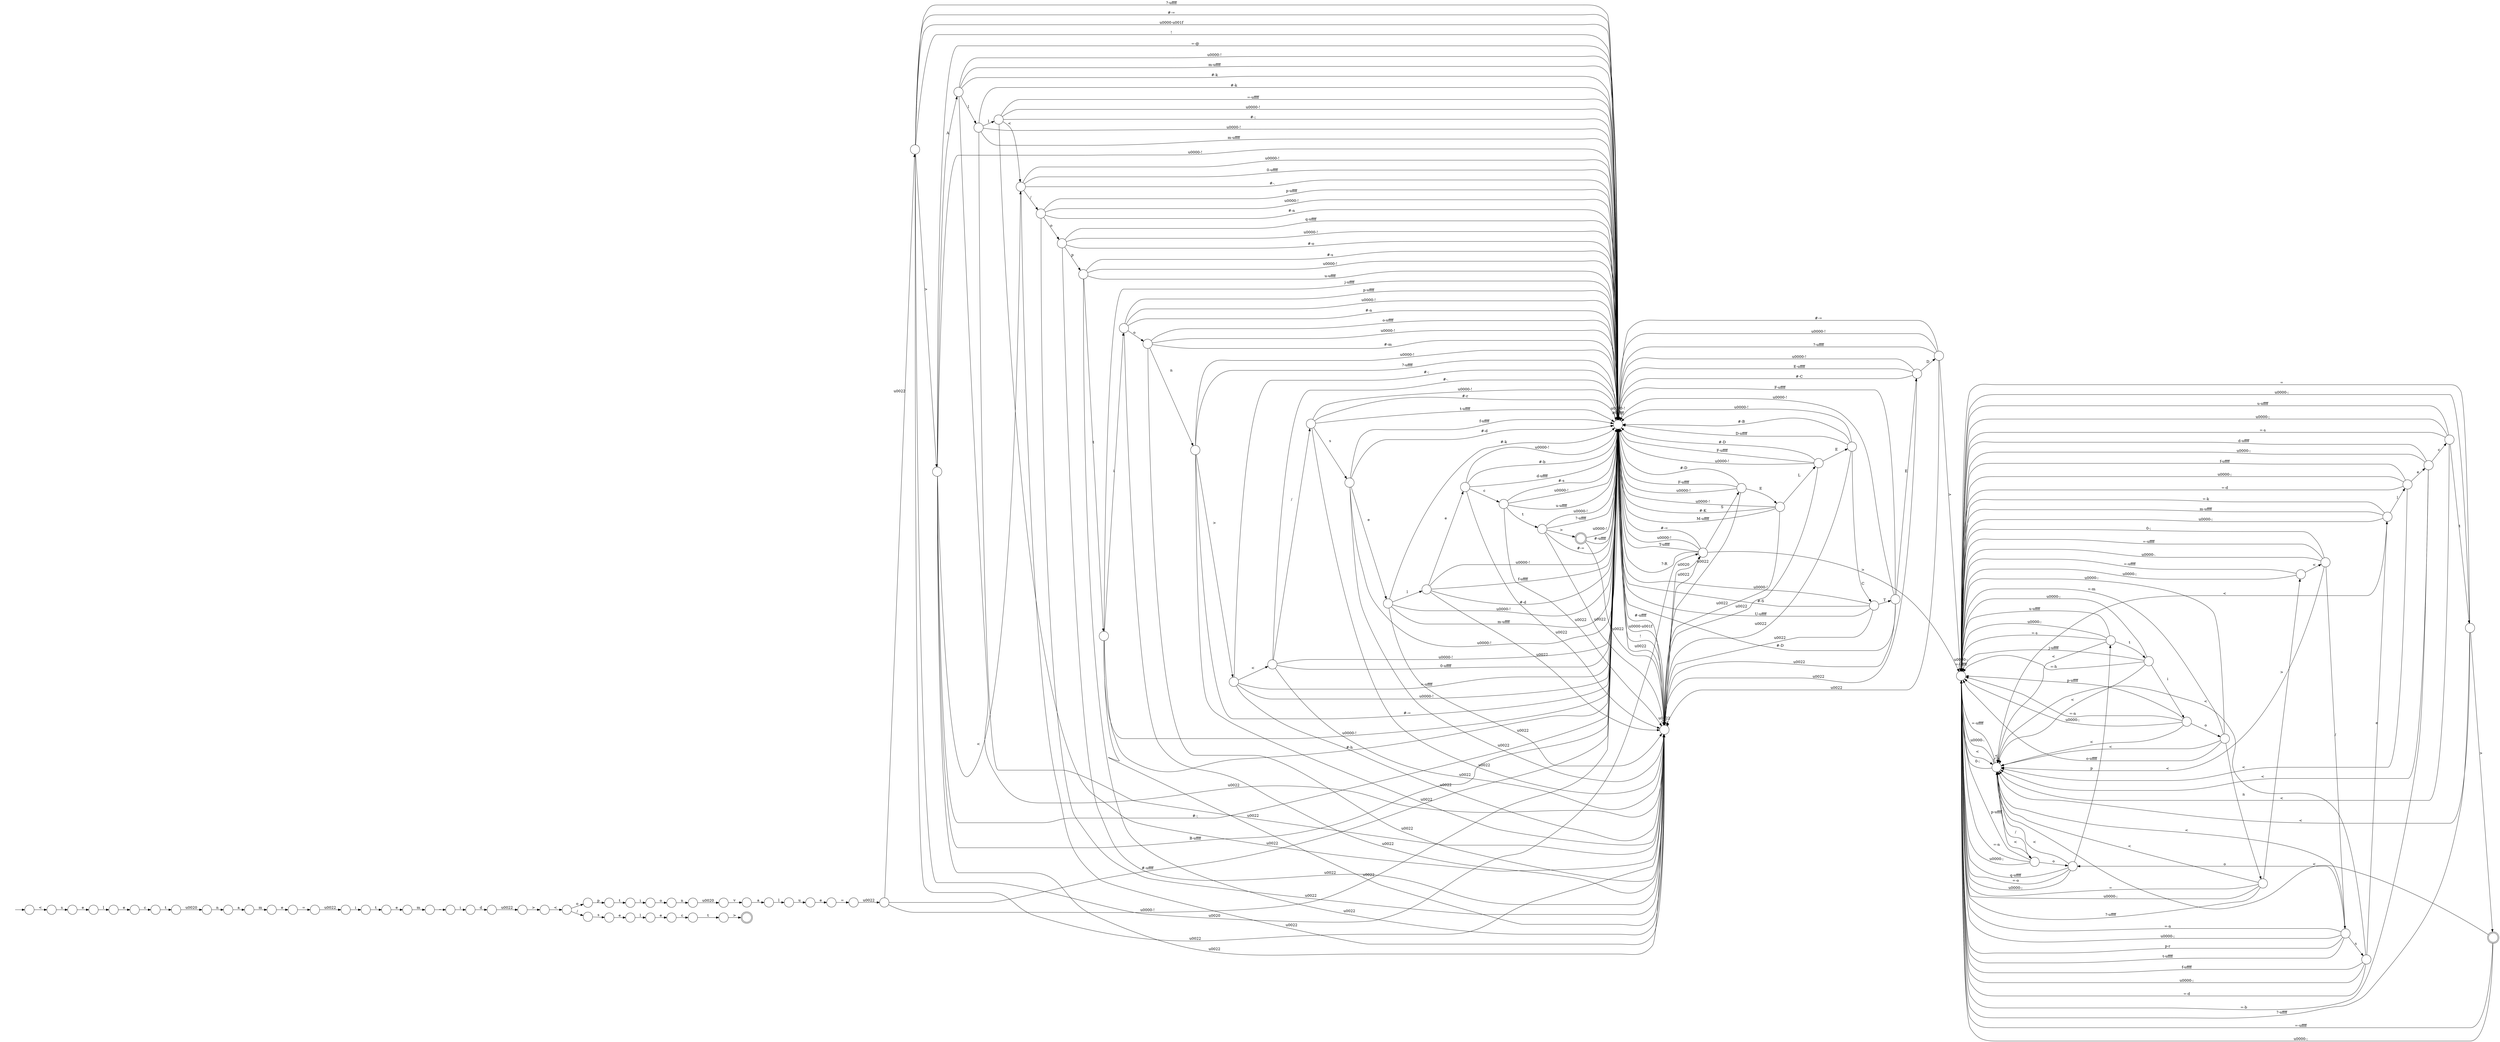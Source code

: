 digraph Automaton {
  rankdir = LR;
  0 [shape=circle,label=""];
  0 -> 21 [label="="]
  1 [shape=circle,label=""];
  1 -> 78 [label="l"]
  2 [shape=circle,label=""];
  2 -> 20 [label="\u0022"]
  2 -> 27 [label="\u0000-!"]
  2 -> 27 [label="#-r"]
  2 -> 61 [label="s"]
  2 -> 27 [label="t-\uffff"]
  3 [shape=circle,label=""];
  3 -> 37 [label="c"]
  3 -> 95 [label="=-b"]
  3 -> 95 [label="d-\uffff"]
  3 -> 95 [label="\u0000-;"]
  3 -> 87 [label="<"]
  4 [shape=circle,label=""];
  4 -> 20 [label="\u0022"]
  4 -> 27 [label="\u0000-!"]
  4 -> 27 [label="#-K"]
  4 -> 58 [label="L"]
  4 -> 27 [label="M-\uffff"]
  5 [shape=circle,label=""];
  5 -> 96 [label="c"]
  6 [shape=circle,label=""];
  6 -> 53 [label="t"]
  7 [shape=circle,label=""];
  7 -> 20 [label="\u0022"]
  7 -> 27 [label="\u0000-!"]
  7 -> 89 [label="C"]
  7 -> 27 [label="#-B"]
  7 -> 27 [label="D-\uffff"]
  8 [shape=circle,label=""];
  8 -> 97 [label="t"]
  9 [shape=circle,label=""];
  9 -> 95 [label="=-k"]
  9 -> 95 [label="m-\uffff"]
  9 -> 70 [label="l"]
  9 -> 95 [label="\u0000-;"]
  9 -> 87 [label="<"]
  10 [shape=circle,label=""];
  10 -> 27 [label="?-R"]
  10 -> 20 [label="\u0022"]
  10 -> 27 [label="#-="]
  10 -> 88 [label="S"]
  10 -> 27 [label="\u0000-!"]
  10 -> 95 [label=">"]
  10 -> 27 [label="T-\uffff"]
  11 [shape=circle,label=""];
  11 -> 27 [label="q-\uffff"]
  11 -> 20 [label="\u0022"]
  11 -> 27 [label="\u0000-!"]
  11 -> 69 [label="p"]
  11 -> 27 [label="#-o"]
  12 [shape=circle,label=""];
  12 -> 20 [label="\u0022"]
  12 -> 2 [label="/"]
  12 -> 27 [label="\u0000-!"]
  12 -> 27 [label="0-\uffff"]
  12 -> 27 [label="#-."]
  13 [shape=circle,label=""];
  13 -> 60 [label="n"]
  13 -> 95 [label="o-\uffff"]
  13 -> 95 [label="\u0000-;"]
  13 -> 87 [label="<"]
  13 -> 95 [label="=-m"]
  14 [shape=circle,label=""];
  14 -> 20 [label="\u0022"]
  14 -> 27 [label="\u0000-!"]
  14 -> 27 [label="m-\uffff"]
  14 -> 25 [label="l"]
  14 -> 27 [label="#-k"]
  15 [shape=circle,label=""];
  15 -> 20 [label="\u0022"]
  15 -> 27 [label="=-\uffff"]
  15 -> 27 [label="\u0000-!"]
  15 -> 27 [label="#-;"]
  15 -> 12 [label="<"]
  16 [shape=circle,label=""];
  16 -> 95 [label="q-\uffff"]
  16 -> 49 [label="p"]
  16 -> 95 [label="=-o"]
  16 -> 95 [label="\u0000-;"]
  16 -> 87 [label="<"]
  17 [shape=circle,label=""];
  17 -> 46 [label="n"]
  18 [shape=circle,label=""];
  18 -> 20 [label="\u0022"]
  18 -> 27 [label="p-\uffff"]
  18 -> 27 [label="\u0000-!"]
  18 -> 27 [label="#-n"]
  18 -> 11 [label="o"]
  19 [shape=circle,label=""];
  19 -> 95 [label="=-\uffff"]
  19 -> 95 [label="\u0000-;"]
  19 -> 30 [label="<"]
  20 [shape=circle,label=""];
  20 -> 20 [label="\u0022"]
  20 -> 27 [label="#-\uffff"]
  20 -> 27 [label="\u0000-\u001f"]
  20 -> 10 [label="\u0020"]
  20 -> 27 [label="!"]
  21 [shape=circle,label=""];
  21 -> 23 [label="\u0022"]
  22 [shape=circle,label=""];
  22 -> 95 [label="="]
  22 -> 36 [label=">"]
  22 -> 95 [label="\u0000-;"]
  22 -> 87 [label="<"]
  22 -> 95 [label="?-\uffff"]
  23 [shape=circle,label=""];
  23 -> 48 [label="\u0022"]
  23 -> 27 [label="#-\uffff"]
  23 -> 27 [label="\u0000-!"]
  24 [shape=circle,label=""];
  24 -> 54 [label=">"]
  25 [shape=circle,label=""];
  25 -> 20 [label="\u0022"]
  25 -> 27 [label="\u0000-!"]
  25 -> 27 [label="m-\uffff"]
  25 -> 57 [label="l"]
  25 -> 27 [label="#-k"]
  26 [shape=circle,label=""];
  26 -> 20 [label="\u0022"]
  26 -> 14 [label="A"]
  26 -> 27 [label="\u0000-!"]
  26 -> 27 [label="#-;"]
  26 -> 27 [label="B-\uffff"]
  26 -> 27 [label="=-@"]
  26 -> 77 [label="<"]
  27 [shape=circle,label=""];
  27 -> 20 [label="\u0022"]
  27 -> 27 [label="#-\uffff"]
  27 -> 27 [label="\u0000-!"]
  28 [shape=circle,label=""];
  28 -> 38 [label="p"]
  29 [shape=circle,label=""];
  29 -> 52 [label="m"]
  30 [shape=circle,label=""];
  30 -> 95 [label="0-;"]
  30 -> 95 [label="=-\uffff"]
  30 -> 95 [label="\u0000-."]
  30 -> 83 [label="/"]
  30 -> 87 [label="<"]
  31 [shape=circle,label=""];
  31 -> 20 [label="\u0022"]
  31 -> 27 [label="\u0000-!"]
  31 -> 27 [label="m-\uffff"]
  31 -> 40 [label="l"]
  31 -> 27 [label="#-k"]
  32 [shape=doublecircle,label=""];
  33 [shape=circle,label=""];
  33 -> 20 [label="\u0022"]
  33 -> 27 [label="\u0000-!"]
  33 -> 35 [label="i"]
  33 -> 27 [label="#-h"]
  33 -> 27 [label="j-\uffff"]
  34 [shape=circle,label=""];
  34 -> 81 [label="_"]
  35 [shape=circle,label=""];
  35 -> 20 [label="\u0022"]
  35 -> 27 [label="p-\uffff"]
  35 -> 27 [label="\u0000-!"]
  35 -> 27 [label="#-n"]
  35 -> 45 [label="o"]
  36 [shape=doublecircle,label=""];
  36 -> 95 [label="=-\uffff"]
  36 -> 95 [label="\u0000-;"]
  36 -> 87 [label="<"]
  37 [shape=circle,label=""];
  37 -> 22 [label="t"]
  37 -> 95 [label="u-\uffff"]
  37 -> 95 [label="\u0000-;"]
  37 -> 87 [label="<"]
  37 -> 95 [label="=-s"]
  38 [shape=circle,label=""];
  38 -> 65 [label="t"]
  39 [shape=circle,label=""];
  39 -> 94 [label="e"]
  40 [shape=circle,label=""];
  40 -> 20 [label="\u0022"]
  40 -> 41 [label="e"]
  40 -> 27 [label="\u0000-!"]
  40 -> 27 [label="f-\uffff"]
  40 -> 27 [label="#-d"]
  41 [shape=circle,label=""];
  41 -> 20 [label="\u0022"]
  41 -> 75 [label="c"]
  41 -> 27 [label="\u0000-!"]
  41 -> 27 [label="#-b"]
  41 -> 27 [label="d-\uffff"]
  42 [shape=circle,label=""];
  42 -> 59 [label="\u0022"]
  43 [shape=circle,label=""];
  43 -> 24 [label="\u0022"]
  44 [shape=circle,label=""];
  44 -> 56 [label="\u0020"]
  45 [shape=circle,label=""];
  45 -> 79 [label="n"]
  45 -> 20 [label="\u0022"]
  45 -> 27 [label="o-\uffff"]
  45 -> 27 [label="\u0000-!"]
  45 -> 27 [label="#-m"]
  46 [shape=circle,label=""];
  46 -> 29 [label="a"]
  47 [shape=circle,label=""];
  47 -> 95 [label="p-\uffff"]
  47 -> 95 [label="=-n"]
  47 -> 95 [label="\u0000-;"]
  47 -> 87 [label="<"]
  47 -> 13 [label="o"]
  48 [shape=circle,label=""];
  48 -> 20 [label="\u0022"]
  48 -> 27 [label="#-="]
  48 -> 26 [label=">"]
  48 -> 27 [label="\u0000-\u001f"]
  48 -> 10 [label="\u0020"]
  48 -> 27 [label="!"]
  48 -> 27 [label="?-\uffff"]
  49 [shape=circle,label=""];
  49 -> 93 [label="t"]
  49 -> 95 [label="u-\uffff"]
  49 -> 95 [label="\u0000-;"]
  49 -> 87 [label="<"]
  49 -> 95 [label="=-s"]
  50 [shape=doublecircle,label=""];
  50 -> 20 [label="\u0022"]
  50 -> 27 [label="#-\uffff"]
  50 -> 27 [label="\u0000-!"]
  51 [shape=circle,label=""];
  51 -> 90 [label="l"]
  52 [shape=circle,label=""];
  52 -> 82 [label="e"]
  53 [shape=circle,label=""];
  53 -> 86 [label="e"]
  54 [shape=circle,label=""];
  54 -> 84 [label="<"]
  55 [shape=circle,label=""];
  55 -> 32 [label=">"]
  56 [shape=circle,label=""];
  56 -> 68 [label="v"]
  57 [shape=circle,label=""];
  57 -> 20 [label="\u0022"]
  57 -> 27 [label="=-\uffff"]
  57 -> 27 [label="\u0000-!"]
  57 -> 27 [label="#-;"]
  57 -> 77 [label="<"]
  58 [shape=circle,label=""];
  58 -> 27 [label="#-D"]
  58 -> 20 [label="\u0022"]
  58 -> 27 [label="F-\uffff"]
  58 -> 27 [label="\u0000-!"]
  58 -> 7 [label="E"]
  59 [shape=circle,label=""];
  59 -> 6 [label="i"]
  60 [shape=circle,label=""];
  60 -> 95 [label="="]
  60 -> 19 [label=">"]
  60 -> 95 [label="\u0000-;"]
  60 -> 87 [label="<"]
  60 -> 95 [label="?-\uffff"]
  61 [shape=circle,label=""];
  61 -> 20 [label="\u0022"]
  61 -> 31 [label="e"]
  61 -> 27 [label="\u0000-!"]
  61 -> 27 [label="f-\uffff"]
  61 -> 27 [label="#-d"]
  62 [shape=circle,label=""];
  62 -> 51 [label="e"]
  63 [shape=circle,label=""];
  63 -> 20 [label="\u0022"]
  63 -> 27 [label="#-="]
  63 -> 27 [label="\u0000-!"]
  63 -> 95 [label=">"]
  63 -> 27 [label="?-\uffff"]
  64 [shape=circle,label=""];
  64 -> 43 [label="d"]
  65 [shape=circle,label=""];
  65 -> 80 [label="i"]
  66 [shape=circle,label=""];
  66 -> 95 [label="p-\uffff"]
  66 -> 95 [label="=-n"]
  66 -> 95 [label="\u0000-;"]
  66 -> 87 [label="<"]
  66 -> 16 [label="o"]
  67 [shape=circle,label=""];
  67 -> 9 [label="e"]
  67 -> 95 [label="f-\uffff"]
  67 -> 95 [label="\u0000-;"]
  67 -> 87 [label="<"]
  67 -> 95 [label="=-d"]
  68 [shape=circle,label=""];
  68 -> 1 [label="a"]
  69 [shape=circle,label=""];
  69 -> 20 [label="\u0022"]
  69 -> 33 [label="t"]
  69 -> 27 [label="#-s"]
  69 -> 27 [label="\u0000-!"]
  69 -> 27 [label="u-\uffff"]
  70 [shape=circle,label=""];
  70 -> 3 [label="e"]
  70 -> 95 [label="f-\uffff"]
  70 -> 95 [label="\u0000-;"]
  70 -> 87 [label="<"]
  70 -> 95 [label="=-d"]
  71 [shape=circle,label=""];
  71 -> 44 [label="n"]
  72 [shape=circle,label=""];
  initial [shape=plaintext,label=""];
  initial -> 72
  72 -> 98 [label="<"]
  73 [shape=circle,label=""];
  73 -> 85 [label="e"]
  74 [shape=circle,label=""];
  74 -> 27 [label="#-D"]
  74 -> 20 [label="\u0022"]
  74 -> 27 [label="F-\uffff"]
  74 -> 27 [label="\u0000-!"]
  74 -> 76 [label="E"]
  75 [shape=circle,label=""];
  75 -> 20 [label="\u0022"]
  75 -> 99 [label="t"]
  75 -> 27 [label="#-s"]
  75 -> 27 [label="\u0000-!"]
  75 -> 27 [label="u-\uffff"]
  76 [shape=circle,label=""];
  76 -> 20 [label="\u0022"]
  76 -> 63 [label="D"]
  76 -> 27 [label="\u0000-!"]
  76 -> 27 [label="E-\uffff"]
  76 -> 27 [label="#-C"]
  77 [shape=circle,label=""];
  77 -> 20 [label="\u0022"]
  77 -> 18 [label="/"]
  77 -> 27 [label="\u0000-!"]
  77 -> 27 [label="0-\uffff"]
  77 -> 27 [label="#-."]
  78 [shape=circle,label=""];
  78 -> 91 [label="u"]
  79 [shape=circle,label=""];
  79 -> 20 [label="\u0022"]
  79 -> 27 [label="#-="]
  79 -> 27 [label="\u0000-!"]
  79 -> 15 [label=">"]
  79 -> 27 [label="?-\uffff"]
  80 [shape=circle,label=""];
  80 -> 71 [label="o"]
  81 [shape=circle,label=""];
  81 -> 64 [label="i"]
  82 [shape=circle,label=""];
  82 -> 42 [label="="]
  83 [shape=circle,label=""];
  83 -> 95 [label="p-r"]
  83 -> 67 [label="s"]
  83 -> 95 [label="t-\uffff"]
  83 -> 95 [label="=-n"]
  83 -> 95 [label="\u0000-;"]
  83 -> 87 [label="<"]
  83 -> 16 [label="o"]
  84 [shape=circle,label=""];
  84 -> 92 [label="/"]
  84 -> 28 [label="o"]
  85 [shape=circle,label=""];
  85 -> 39 [label="l"]
  86 [shape=circle,label=""];
  86 -> 34 [label="m"]
  87 [shape=circle,label=""];
  87 -> 95 [label="0-;"]
  87 -> 95 [label="=-\uffff"]
  87 -> 95 [label="\u0000-."]
  87 -> 66 [label="/"]
  87 -> 87 [label="<"]
  88 [shape=circle,label=""];
  88 -> 27 [label="#-D"]
  88 -> 20 [label="\u0022"]
  88 -> 27 [label="F-\uffff"]
  88 -> 27 [label="\u0000-!"]
  88 -> 4 [label="E"]
  89 [shape=circle,label=""];
  89 -> 20 [label="\u0022"]
  89 -> 27 [label="\u0000-!"]
  89 -> 74 [label="T"]
  89 -> 27 [label="#-S"]
  89 -> 27 [label="U-\uffff"]
  90 [shape=circle,label=""];
  90 -> 5 [label="e"]
  91 [shape=circle,label=""];
  91 -> 0 [label="e"]
  92 [shape=circle,label=""];
  92 -> 62 [label="s"]
  93 [shape=circle,label=""];
  93 -> 47 [label="i"]
  93 -> 95 [label="=-h"]
  93 -> 95 [label="\u0000-;"]
  93 -> 87 [label="<"]
  93 -> 95 [label="j-\uffff"]
  94 [shape=circle,label=""];
  94 -> 8 [label="c"]
  95 [shape=circle,label=""];
  95 -> 95 [label="=-\uffff"]
  95 -> 95 [label="\u0000-;"]
  95 -> 87 [label="<"]
  96 [shape=circle,label=""];
  96 -> 55 [label="t"]
  97 [shape=circle,label=""];
  97 -> 17 [label="\u0020"]
  98 [shape=circle,label=""];
  98 -> 73 [label="s"]
  99 [shape=circle,label=""];
  99 -> 20 [label="\u0022"]
  99 -> 27 [label="#-="]
  99 -> 27 [label="\u0000-!"]
  99 -> 50 [label=">"]
  99 -> 27 [label="?-\uffff"]
}

